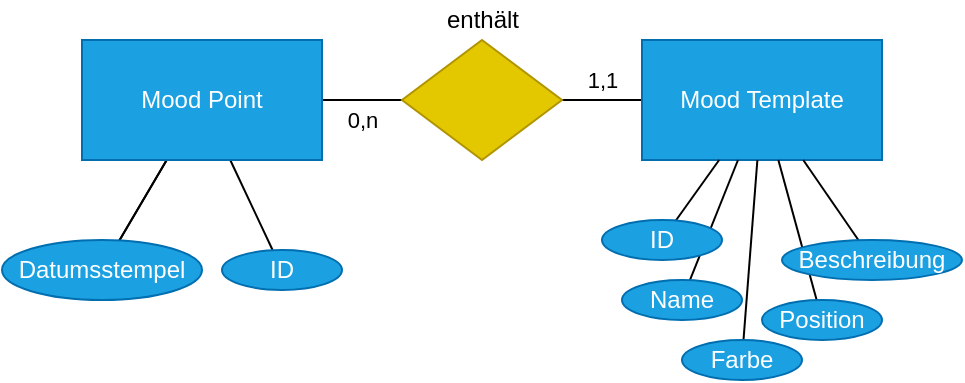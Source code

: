 <mxfile version="15.9.1" type="device"><diagram id="cTjUMbOfm0xA1zNdKPbS" name="Page-1"><mxGraphModel dx="825" dy="462" grid="1" gridSize="10" guides="1" tooltips="1" connect="1" arrows="1" fold="1" page="0" pageScale="1" pageWidth="827" pageHeight="1169" math="0" shadow="0"><root><mxCell id="0"/><mxCell id="1" parent="0"/><mxCell id="bmeZ5B60--SREe4KMf8q-4" value="0,n" style="edgeStyle=orthogonalEdgeStyle;rounded=0;orthogonalLoop=1;jettySize=auto;html=1;endArrow=none;endFill=0;" parent="1" source="bmeZ5B60--SREe4KMf8q-1" target="bmeZ5B60--SREe4KMf8q-3" edge="1"><mxGeometry y="-10" relative="1" as="geometry"><mxPoint as="offset"/></mxGeometry></mxCell><mxCell id="P_0CXbx2GI3dC2EljfqY-2" value="" style="rounded=0;orthogonalLoop=1;jettySize=auto;html=1;endArrow=none;endFill=0;" edge="1" parent="1" source="bmeZ5B60--SREe4KMf8q-1" target="P_0CXbx2GI3dC2EljfqY-1"><mxGeometry relative="1" as="geometry"/></mxCell><mxCell id="P_0CXbx2GI3dC2EljfqY-3" value="" style="edgeStyle=none;rounded=0;orthogonalLoop=1;jettySize=auto;html=1;endArrow=none;endFill=0;" edge="1" parent="1" source="bmeZ5B60--SREe4KMf8q-1" target="P_0CXbx2GI3dC2EljfqY-1"><mxGeometry relative="1" as="geometry"/></mxCell><mxCell id="P_0CXbx2GI3dC2EljfqY-5" value="" style="edgeStyle=none;rounded=0;orthogonalLoop=1;jettySize=auto;html=1;endArrow=none;endFill=0;" edge="1" parent="1" source="bmeZ5B60--SREe4KMf8q-1" target="P_0CXbx2GI3dC2EljfqY-4"><mxGeometry relative="1" as="geometry"/></mxCell><mxCell id="bmeZ5B60--SREe4KMf8q-1" value="&lt;span&gt;Mood Point&lt;br&gt;&lt;/span&gt;" style="rounded=0;whiteSpace=wrap;html=1;fillColor=#1ba1e2;strokeColor=#006EAF;fontColor=#ffffff;" parent="1" vertex="1"><mxGeometry x="60" y="240" width="120" height="60" as="geometry"/></mxCell><mxCell id="bmeZ5B60--SREe4KMf8q-7" value="1,1" style="edgeStyle=orthogonalEdgeStyle;rounded=0;orthogonalLoop=1;jettySize=auto;html=1;endArrow=none;endFill=0;" parent="1" source="bmeZ5B60--SREe4KMf8q-3" target="bmeZ5B60--SREe4KMf8q-6" edge="1"><mxGeometry y="10" relative="1" as="geometry"><mxPoint as="offset"/></mxGeometry></mxCell><mxCell id="bmeZ5B60--SREe4KMf8q-3" value="" style="rhombus;whiteSpace=wrap;html=1;fillColor=#e3c800;strokeColor=#B09500;fontColor=#000000;" parent="1" vertex="1"><mxGeometry x="220" y="240" width="80" height="60" as="geometry"/></mxCell><mxCell id="bmeZ5B60--SREe4KMf8q-6" value="Mood Template" style="rounded=0;whiteSpace=wrap;html=1;fillColor=#1ba1e2;strokeColor=#006EAF;fontColor=#ffffff;" parent="1" vertex="1"><mxGeometry x="340" y="240" width="120" height="60" as="geometry"/></mxCell><mxCell id="bmeZ5B60--SREe4KMf8q-9" value="enthält" style="text;html=1;align=center;verticalAlign=middle;resizable=0;points=[];autosize=1;strokeColor=none;fillColor=none;" parent="1" vertex="1"><mxGeometry x="235" y="220" width="50" height="20" as="geometry"/></mxCell><mxCell id="P_0CXbx2GI3dC2EljfqY-1" value="Datumsstempel" style="ellipse;whiteSpace=wrap;html=1;rounded=0;fontColor=#ffffff;strokeColor=#006EAF;fillColor=#1ba1e2;" vertex="1" parent="1"><mxGeometry x="20" y="340" width="100" height="30" as="geometry"/></mxCell><mxCell id="P_0CXbx2GI3dC2EljfqY-4" value="ID" style="ellipse;whiteSpace=wrap;html=1;rounded=0;fontColor=#ffffff;strokeColor=#006EAF;fillColor=#1ba1e2;" vertex="1" parent="1"><mxGeometry x="130" y="345" width="60" height="20" as="geometry"/></mxCell><mxCell id="P_0CXbx2GI3dC2EljfqY-7" value="" style="edgeStyle=none;rounded=0;orthogonalLoop=1;jettySize=auto;html=1;endArrow=none;endFill=0;" edge="1" parent="1" source="P_0CXbx2GI3dC2EljfqY-6" target="bmeZ5B60--SREe4KMf8q-6"><mxGeometry relative="1" as="geometry"/></mxCell><mxCell id="P_0CXbx2GI3dC2EljfqY-9" value="" style="edgeStyle=none;rounded=0;orthogonalLoop=1;jettySize=auto;html=1;endArrow=none;endFill=0;" edge="1" parent="1" source="P_0CXbx2GI3dC2EljfqY-8" target="bmeZ5B60--SREe4KMf8q-6"><mxGeometry relative="1" as="geometry"/></mxCell><mxCell id="P_0CXbx2GI3dC2EljfqY-8" value="Name" style="ellipse;whiteSpace=wrap;html=1;rounded=0;fontColor=#ffffff;strokeColor=#006EAF;fillColor=#1ba1e2;" vertex="1" parent="1"><mxGeometry x="330" y="360" width="60" height="20" as="geometry"/></mxCell><mxCell id="P_0CXbx2GI3dC2EljfqY-11" value="" style="edgeStyle=none;rounded=0;orthogonalLoop=1;jettySize=auto;html=1;endArrow=none;endFill=0;" edge="1" parent="1" source="P_0CXbx2GI3dC2EljfqY-10" target="bmeZ5B60--SREe4KMf8q-6"><mxGeometry relative="1" as="geometry"/></mxCell><mxCell id="P_0CXbx2GI3dC2EljfqY-10" value="Farbe" style="ellipse;whiteSpace=wrap;html=1;rounded=0;fontColor=#ffffff;strokeColor=#006EAF;fillColor=#1ba1e2;" vertex="1" parent="1"><mxGeometry x="360" y="390" width="60" height="20" as="geometry"/></mxCell><mxCell id="P_0CXbx2GI3dC2EljfqY-13" value="" style="edgeStyle=none;rounded=0;orthogonalLoop=1;jettySize=auto;html=1;endArrow=none;endFill=0;" edge="1" parent="1" source="P_0CXbx2GI3dC2EljfqY-12" target="bmeZ5B60--SREe4KMf8q-6"><mxGeometry relative="1" as="geometry"/></mxCell><mxCell id="P_0CXbx2GI3dC2EljfqY-12" value="Position" style="ellipse;whiteSpace=wrap;html=1;rounded=0;fontColor=#ffffff;strokeColor=#006EAF;fillColor=#1ba1e2;" vertex="1" parent="1"><mxGeometry x="400" y="370" width="60" height="20" as="geometry"/></mxCell><mxCell id="P_0CXbx2GI3dC2EljfqY-15" value="" style="edgeStyle=none;rounded=0;orthogonalLoop=1;jettySize=auto;html=1;endArrow=none;endFill=0;" edge="1" parent="1" source="P_0CXbx2GI3dC2EljfqY-14" target="bmeZ5B60--SREe4KMf8q-6"><mxGeometry relative="1" as="geometry"/></mxCell><mxCell id="P_0CXbx2GI3dC2EljfqY-14" value="Beschreibung" style="ellipse;whiteSpace=wrap;html=1;rounded=0;fontColor=#ffffff;strokeColor=#006EAF;fillColor=#1ba1e2;" vertex="1" parent="1"><mxGeometry x="410" y="340" width="90" height="20" as="geometry"/></mxCell><mxCell id="P_0CXbx2GI3dC2EljfqY-6" value="ID" style="ellipse;whiteSpace=wrap;html=1;rounded=0;fontColor=#ffffff;strokeColor=#006EAF;fillColor=#1ba1e2;" vertex="1" parent="1"><mxGeometry x="320" y="330" width="60" height="20" as="geometry"/></mxCell></root></mxGraphModel></diagram></mxfile>